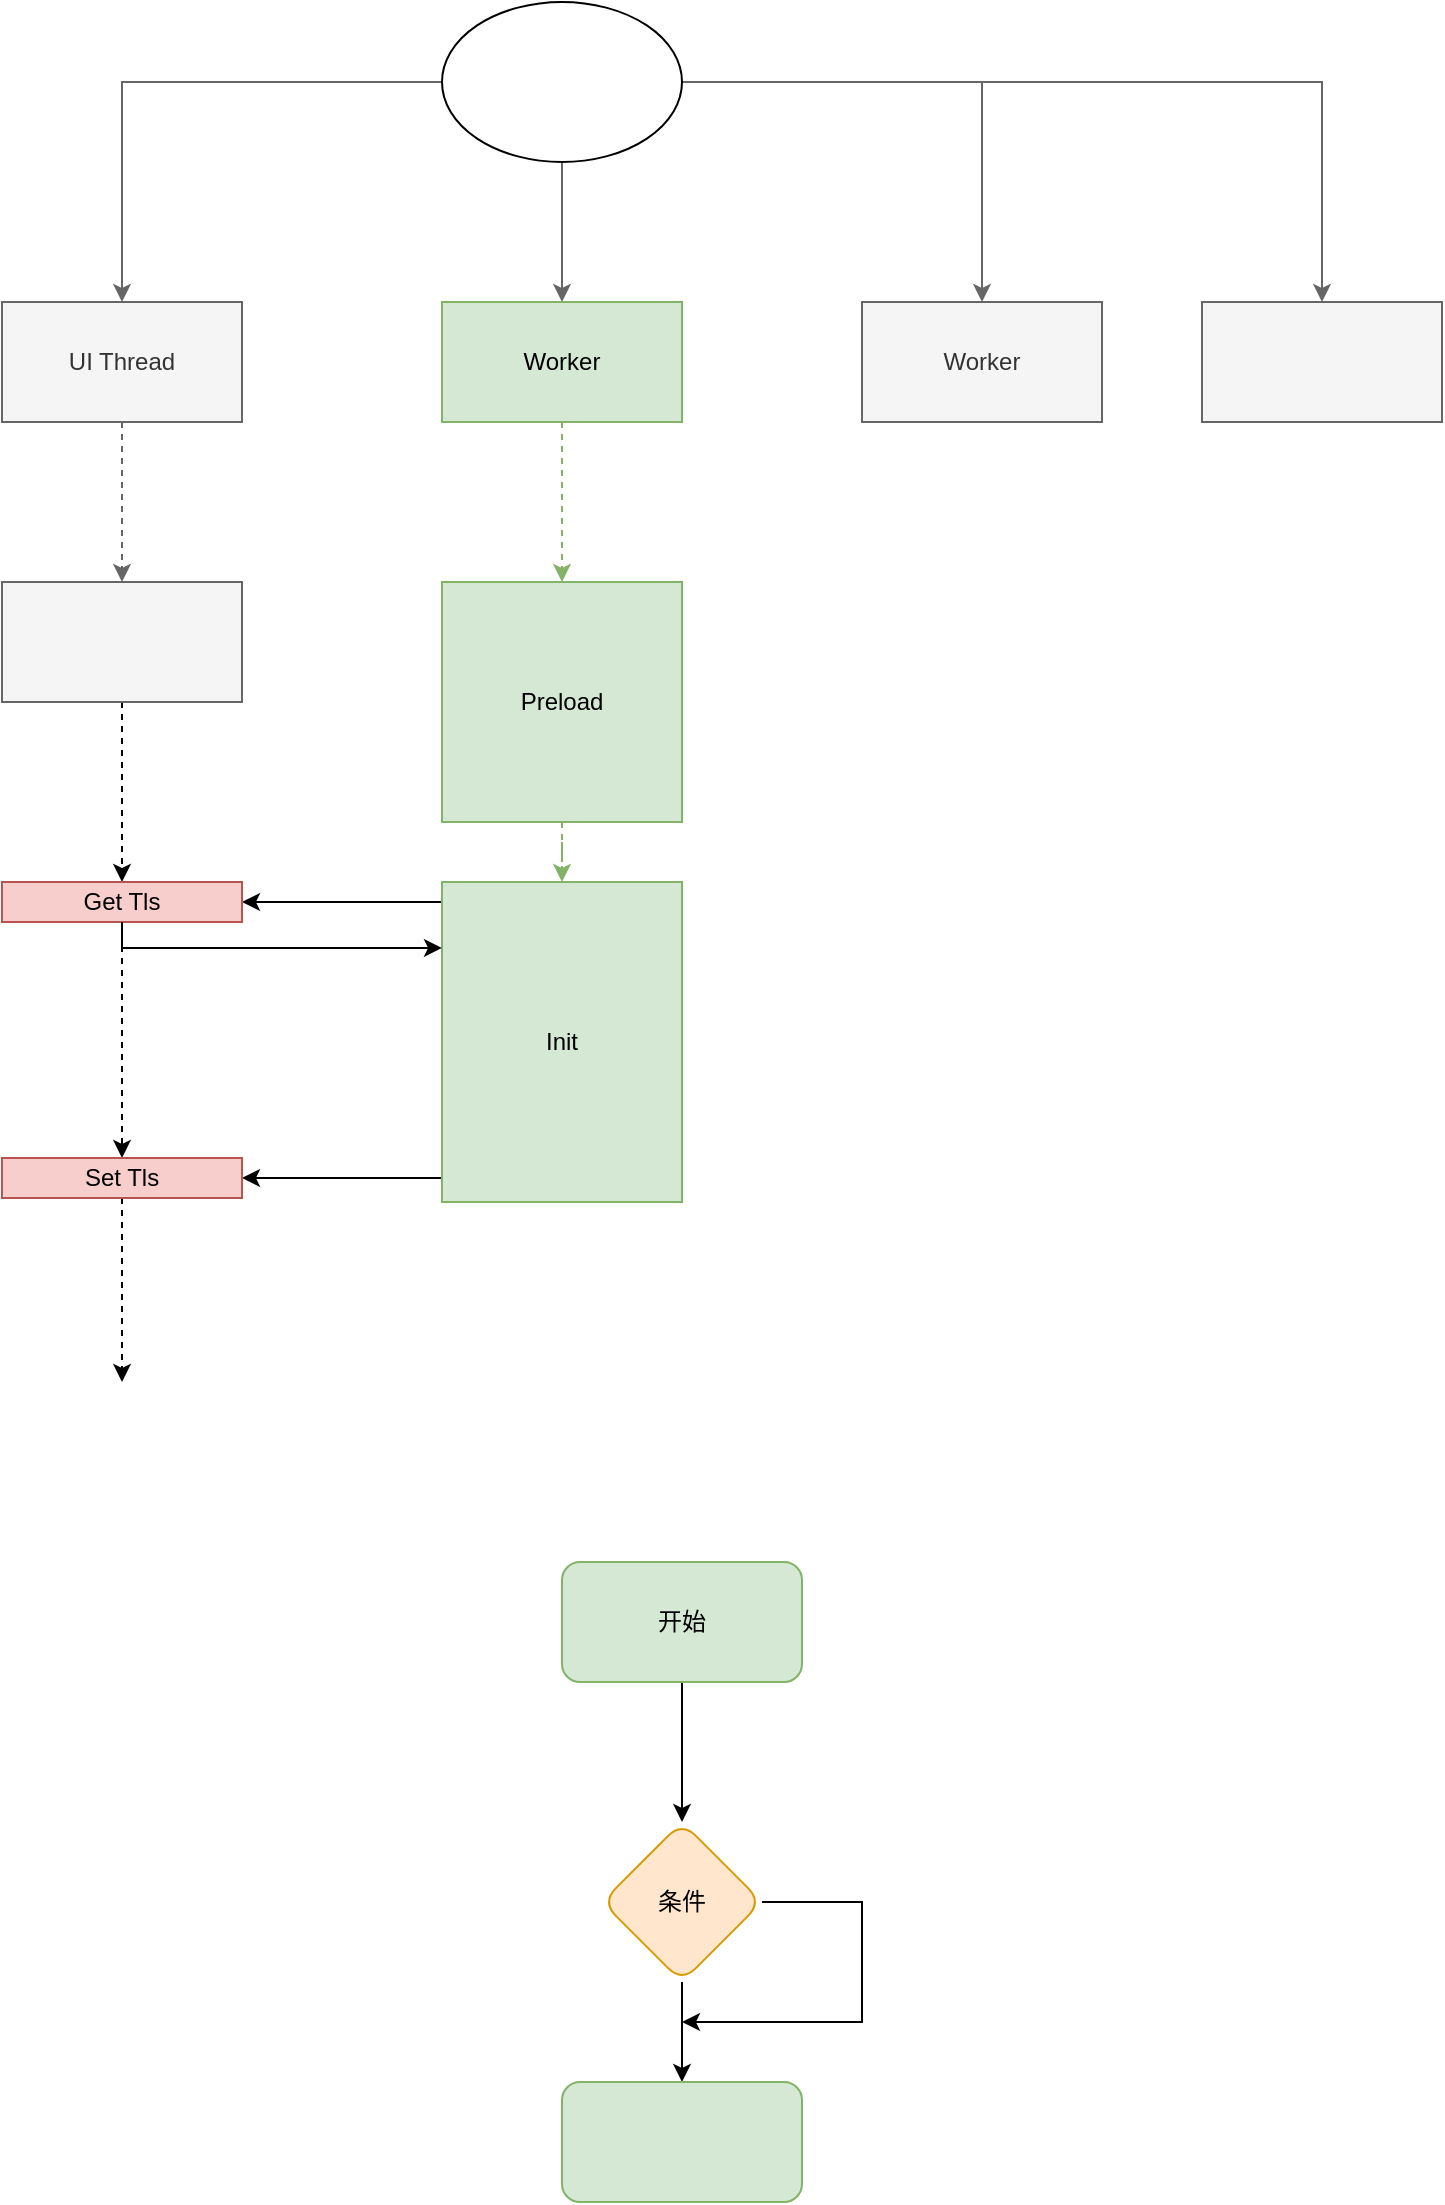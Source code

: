 <mxfile version="15.8.3" type="github"><diagram id="G-DcLaTEtYUUgJkHiJaH" name="Page-1"><mxGraphModel dx="1997" dy="1134" grid="1" gridSize="10" guides="1" tooltips="1" connect="1" arrows="1" fold="1" page="1" pageScale="1" pageWidth="827" pageHeight="1169" math="0" shadow="0"><root><mxCell id="0"/><mxCell id="1" parent="0"/><mxCell id="NriwxtWmSjk2RqYd92z--25" value="" style="edgeStyle=orthogonalEdgeStyle;rounded=0;orthogonalLoop=1;jettySize=auto;html=1;" edge="1" parent="1" source="NriwxtWmSjk2RqYd92z--23" target="NriwxtWmSjk2RqYd92z--24"><mxGeometry relative="1" as="geometry"/></mxCell><mxCell id="NriwxtWmSjk2RqYd92z--23" value="开始" style="rounded=1;whiteSpace=wrap;html=1;fillColor=#d5e8d4;strokeColor=#82b366;" vertex="1" parent="1"><mxGeometry x="330" y="820" width="120" height="60" as="geometry"/></mxCell><mxCell id="NriwxtWmSjk2RqYd92z--27" value="" style="edgeStyle=orthogonalEdgeStyle;rounded=0;orthogonalLoop=1;jettySize=auto;html=1;" edge="1" parent="1" source="NriwxtWmSjk2RqYd92z--24" target="NriwxtWmSjk2RqYd92z--26"><mxGeometry relative="1" as="geometry"/></mxCell><mxCell id="NriwxtWmSjk2RqYd92z--24" value="条件" style="rhombus;whiteSpace=wrap;html=1;rounded=1;fillColor=#ffe6cc;strokeColor=#d79b00;" vertex="1" parent="1"><mxGeometry x="350" y="950" width="80" height="80" as="geometry"/></mxCell><mxCell id="NriwxtWmSjk2RqYd92z--26" value="" style="rounded=1;whiteSpace=wrap;html=1;fillColor=#d5e8d4;strokeColor=#82b366;" vertex="1" parent="1"><mxGeometry x="330" y="1080" width="120" height="60" as="geometry"/></mxCell><mxCell id="NriwxtWmSjk2RqYd92z--28" value="" style="endArrow=classic;html=1;rounded=0;" edge="1" parent="1"><mxGeometry width="50" height="50" relative="1" as="geometry"><mxPoint x="430" y="990" as="sourcePoint"/><mxPoint x="390" y="1050" as="targetPoint"/><Array as="points"><mxPoint x="480" y="990"/><mxPoint x="480" y="1050"/></Array></mxGeometry></mxCell><mxCell id="NriwxtWmSjk2RqYd92z--31" value="" style="edgeStyle=orthogonalEdgeStyle;rounded=0;orthogonalLoop=1;jettySize=auto;html=1;fillColor=#f5f5f5;strokeColor=#666666;" edge="1" parent="1" source="NriwxtWmSjk2RqYd92z--29" target="NriwxtWmSjk2RqYd92z--30"><mxGeometry relative="1" as="geometry"/></mxCell><mxCell id="NriwxtWmSjk2RqYd92z--33" value="" style="edgeStyle=orthogonalEdgeStyle;rounded=0;orthogonalLoop=1;jettySize=auto;html=1;fillColor=#f5f5f5;strokeColor=#666666;" edge="1" parent="1" source="NriwxtWmSjk2RqYd92z--29" target="NriwxtWmSjk2RqYd92z--32"><mxGeometry relative="1" as="geometry"/></mxCell><mxCell id="NriwxtWmSjk2RqYd92z--35" value="" style="edgeStyle=orthogonalEdgeStyle;rounded=0;orthogonalLoop=1;jettySize=auto;html=1;fillColor=#f5f5f5;strokeColor=#666666;" edge="1" parent="1" source="NriwxtWmSjk2RqYd92z--29" target="NriwxtWmSjk2RqYd92z--34"><mxGeometry relative="1" as="geometry"/></mxCell><mxCell id="NriwxtWmSjk2RqYd92z--37" value="" style="edgeStyle=orthogonalEdgeStyle;rounded=0;orthogonalLoop=1;jettySize=auto;html=1;fillColor=#f5f5f5;strokeColor=#666666;" edge="1" parent="1" source="NriwxtWmSjk2RqYd92z--29" target="NriwxtWmSjk2RqYd92z--36"><mxGeometry relative="1" as="geometry"/></mxCell><mxCell id="NriwxtWmSjk2RqYd92z--29" value="" style="ellipse;whiteSpace=wrap;html=1;" vertex="1" parent="1"><mxGeometry x="270" y="40" width="120" height="80" as="geometry"/></mxCell><mxCell id="NriwxtWmSjk2RqYd92z--39" value="" style="edgeStyle=orthogonalEdgeStyle;rounded=0;orthogonalLoop=1;jettySize=auto;html=1;fillColor=#f5f5f5;strokeColor=#666666;dashed=1;" edge="1" parent="1" source="NriwxtWmSjk2RqYd92z--30" target="NriwxtWmSjk2RqYd92z--38"><mxGeometry relative="1" as="geometry"/></mxCell><mxCell id="NriwxtWmSjk2RqYd92z--30" value="UI Thread" style="whiteSpace=wrap;html=1;fillColor=#f5f5f5;fontColor=#333333;strokeColor=#666666;" vertex="1" parent="1"><mxGeometry x="50" y="190" width="120" height="60" as="geometry"/></mxCell><mxCell id="NriwxtWmSjk2RqYd92z--32" value="Worker" style="whiteSpace=wrap;html=1;fillColor=#f5f5f5;fontColor=#333333;strokeColor=#666666;" vertex="1" parent="1"><mxGeometry x="480" y="190" width="120" height="60" as="geometry"/></mxCell><mxCell id="NriwxtWmSjk2RqYd92z--34" value="" style="whiteSpace=wrap;html=1;fillColor=#f5f5f5;fontColor=#333333;strokeColor=#666666;" vertex="1" parent="1"><mxGeometry x="650" y="190" width="120" height="60" as="geometry"/></mxCell><mxCell id="NriwxtWmSjk2RqYd92z--41" value="" style="edgeStyle=orthogonalEdgeStyle;rounded=0;orthogonalLoop=1;jettySize=auto;html=1;fillColor=#d5e8d4;strokeColor=#82b366;dashed=1;" edge="1" parent="1" source="NriwxtWmSjk2RqYd92z--36" target="NriwxtWmSjk2RqYd92z--40"><mxGeometry relative="1" as="geometry"/></mxCell><mxCell id="NriwxtWmSjk2RqYd92z--36" value="Worker" style="whiteSpace=wrap;html=1;fillColor=#d5e8d4;strokeColor=#82b366;" vertex="1" parent="1"><mxGeometry x="270" y="190" width="120" height="60" as="geometry"/></mxCell><mxCell id="NriwxtWmSjk2RqYd92z--38" value="" style="whiteSpace=wrap;html=1;fillColor=#f5f5f5;fontColor=#333333;strokeColor=#666666;" vertex="1" parent="1"><mxGeometry x="50" y="330" width="120" height="60" as="geometry"/></mxCell><mxCell id="NriwxtWmSjk2RqYd92z--51" style="edgeStyle=orthogonalEdgeStyle;rounded=0;orthogonalLoop=1;jettySize=auto;html=1;entryX=0.5;entryY=0;entryDx=0;entryDy=0;fillColor=#d5e8d4;strokeColor=#82b366;dashed=1;" edge="1" parent="1" source="NriwxtWmSjk2RqYd92z--40" target="NriwxtWmSjk2RqYd92z--42"><mxGeometry relative="1" as="geometry"/></mxCell><mxCell id="NriwxtWmSjk2RqYd92z--40" value="Preload" style="whiteSpace=wrap;html=1;strokeColor=#82b366;fillColor=#d5e8d4;" vertex="1" parent="1"><mxGeometry x="270" y="330" width="120" height="120" as="geometry"/></mxCell><mxCell id="NriwxtWmSjk2RqYd92z--50" style="edgeStyle=orthogonalEdgeStyle;rounded=0;orthogonalLoop=1;jettySize=auto;html=1;exitX=0;exitY=0.5;exitDx=0;exitDy=0;entryX=1;entryY=0.5;entryDx=0;entryDy=0;" edge="1" parent="1" source="NriwxtWmSjk2RqYd92z--42" target="NriwxtWmSjk2RqYd92z--45"><mxGeometry relative="1" as="geometry"><mxPoint x="200" y="560" as="targetPoint"/><Array as="points"><mxPoint x="270" y="490"/></Array></mxGeometry></mxCell><mxCell id="NriwxtWmSjk2RqYd92z--55" style="edgeStyle=orthogonalEdgeStyle;rounded=0;orthogonalLoop=1;jettySize=auto;html=1;entryX=1;entryY=0.5;entryDx=0;entryDy=0;" edge="1" parent="1" source="NriwxtWmSjk2RqYd92z--42" target="NriwxtWmSjk2RqYd92z--52"><mxGeometry relative="1" as="geometry"><mxPoint x="210" y="560" as="targetPoint"/><Array as="points"><mxPoint x="240" y="628"/><mxPoint x="240" y="628"/></Array></mxGeometry></mxCell><mxCell id="NriwxtWmSjk2RqYd92z--42" value="Init" style="whiteSpace=wrap;html=1;strokeColor=#82b366;fillColor=#d5e8d4;" vertex="1" parent="1"><mxGeometry x="270" y="480" width="120" height="160" as="geometry"/></mxCell><mxCell id="NriwxtWmSjk2RqYd92z--56" style="edgeStyle=orthogonalEdgeStyle;rounded=0;orthogonalLoop=1;jettySize=auto;html=1;entryX=0.5;entryY=0;entryDx=0;entryDy=0;dashed=1;" edge="1" parent="1" source="NriwxtWmSjk2RqYd92z--44" target="NriwxtWmSjk2RqYd92z--45"><mxGeometry relative="1" as="geometry"/></mxCell><mxCell id="NriwxtWmSjk2RqYd92z--44" value="" style="whiteSpace=wrap;html=1;fillColor=#f5f5f5;fontColor=#333333;strokeColor=#666666;" vertex="1" parent="1"><mxGeometry x="50" y="330" width="120" height="60" as="geometry"/></mxCell><mxCell id="NriwxtWmSjk2RqYd92z--57" style="edgeStyle=orthogonalEdgeStyle;rounded=0;orthogonalLoop=1;jettySize=auto;html=1;entryX=0.5;entryY=0;entryDx=0;entryDy=0;dashed=1;" edge="1" parent="1" source="NriwxtWmSjk2RqYd92z--45" target="NriwxtWmSjk2RqYd92z--52"><mxGeometry relative="1" as="geometry"/></mxCell><mxCell id="NriwxtWmSjk2RqYd92z--45" value="Get Tls" style="rounded=0;whiteSpace=wrap;html=1;fillColor=#f8cecc;strokeColor=#b85450;" vertex="1" parent="1"><mxGeometry x="50" y="480" width="120" height="20" as="geometry"/></mxCell><mxCell id="NriwxtWmSjk2RqYd92z--48" value="" style="endArrow=classic;html=1;rounded=0;exitX=0.5;exitY=1;exitDx=0;exitDy=0;entryX=0;entryY=0.206;entryDx=0;entryDy=0;entryPerimeter=0;" edge="1" parent="1" source="NriwxtWmSjk2RqYd92z--45" target="NriwxtWmSjk2RqYd92z--42"><mxGeometry width="50" height="50" relative="1" as="geometry"><mxPoint x="90" y="560" as="sourcePoint"/><mxPoint x="210" y="513" as="targetPoint"/><Array as="points"><mxPoint x="110" y="513"/></Array></mxGeometry></mxCell><mxCell id="NriwxtWmSjk2RqYd92z--58" style="edgeStyle=orthogonalEdgeStyle;rounded=0;orthogonalLoop=1;jettySize=auto;html=1;dashed=1;" edge="1" parent="1" source="NriwxtWmSjk2RqYd92z--52"><mxGeometry relative="1" as="geometry"><mxPoint x="110" y="730" as="targetPoint"/></mxGeometry></mxCell><mxCell id="NriwxtWmSjk2RqYd92z--52" value="Set Tls" style="rounded=0;whiteSpace=wrap;html=1;fillColor=#f8cecc;strokeColor=#b85450;" vertex="1" parent="1"><mxGeometry x="50" y="618" width="120" height="20" as="geometry"/></mxCell></root></mxGraphModel></diagram></mxfile>